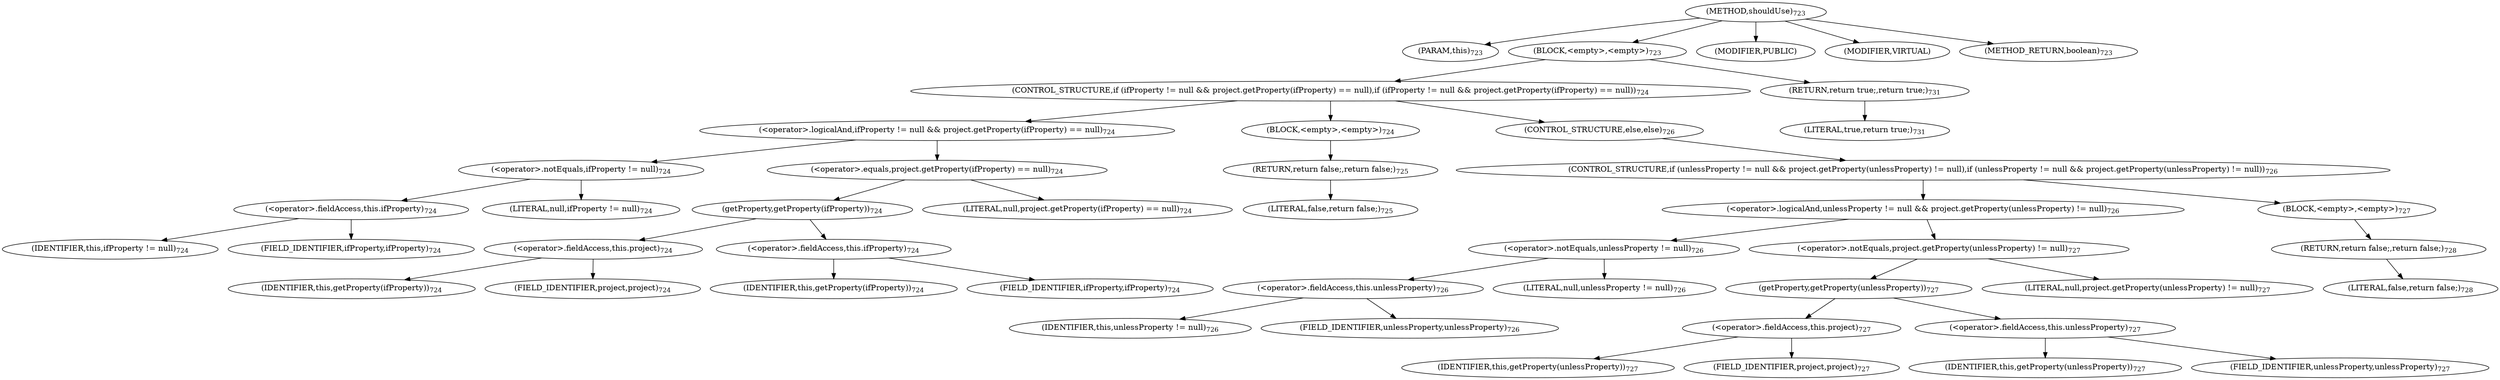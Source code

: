 digraph "shouldUse" {  
"1486" [label = <(METHOD,shouldUse)<SUB>723</SUB>> ]
"1487" [label = <(PARAM,this)<SUB>723</SUB>> ]
"1488" [label = <(BLOCK,&lt;empty&gt;,&lt;empty&gt;)<SUB>723</SUB>> ]
"1489" [label = <(CONTROL_STRUCTURE,if (ifProperty != null &amp;&amp; project.getProperty(ifProperty) == null),if (ifProperty != null &amp;&amp; project.getProperty(ifProperty) == null))<SUB>724</SUB>> ]
"1490" [label = <(&lt;operator&gt;.logicalAnd,ifProperty != null &amp;&amp; project.getProperty(ifProperty) == null)<SUB>724</SUB>> ]
"1491" [label = <(&lt;operator&gt;.notEquals,ifProperty != null)<SUB>724</SUB>> ]
"1492" [label = <(&lt;operator&gt;.fieldAccess,this.ifProperty)<SUB>724</SUB>> ]
"1493" [label = <(IDENTIFIER,this,ifProperty != null)<SUB>724</SUB>> ]
"1494" [label = <(FIELD_IDENTIFIER,ifProperty,ifProperty)<SUB>724</SUB>> ]
"1495" [label = <(LITERAL,null,ifProperty != null)<SUB>724</SUB>> ]
"1496" [label = <(&lt;operator&gt;.equals,project.getProperty(ifProperty) == null)<SUB>724</SUB>> ]
"1497" [label = <(getProperty,getProperty(ifProperty))<SUB>724</SUB>> ]
"1498" [label = <(&lt;operator&gt;.fieldAccess,this.project)<SUB>724</SUB>> ]
"1499" [label = <(IDENTIFIER,this,getProperty(ifProperty))<SUB>724</SUB>> ]
"1500" [label = <(FIELD_IDENTIFIER,project,project)<SUB>724</SUB>> ]
"1501" [label = <(&lt;operator&gt;.fieldAccess,this.ifProperty)<SUB>724</SUB>> ]
"1502" [label = <(IDENTIFIER,this,getProperty(ifProperty))<SUB>724</SUB>> ]
"1503" [label = <(FIELD_IDENTIFIER,ifProperty,ifProperty)<SUB>724</SUB>> ]
"1504" [label = <(LITERAL,null,project.getProperty(ifProperty) == null)<SUB>724</SUB>> ]
"1505" [label = <(BLOCK,&lt;empty&gt;,&lt;empty&gt;)<SUB>724</SUB>> ]
"1506" [label = <(RETURN,return false;,return false;)<SUB>725</SUB>> ]
"1507" [label = <(LITERAL,false,return false;)<SUB>725</SUB>> ]
"1508" [label = <(CONTROL_STRUCTURE,else,else)<SUB>726</SUB>> ]
"1509" [label = <(CONTROL_STRUCTURE,if (unlessProperty != null &amp;&amp; project.getProperty(unlessProperty) != null),if (unlessProperty != null &amp;&amp; project.getProperty(unlessProperty) != null))<SUB>726</SUB>> ]
"1510" [label = <(&lt;operator&gt;.logicalAnd,unlessProperty != null &amp;&amp; project.getProperty(unlessProperty) != null)<SUB>726</SUB>> ]
"1511" [label = <(&lt;operator&gt;.notEquals,unlessProperty != null)<SUB>726</SUB>> ]
"1512" [label = <(&lt;operator&gt;.fieldAccess,this.unlessProperty)<SUB>726</SUB>> ]
"1513" [label = <(IDENTIFIER,this,unlessProperty != null)<SUB>726</SUB>> ]
"1514" [label = <(FIELD_IDENTIFIER,unlessProperty,unlessProperty)<SUB>726</SUB>> ]
"1515" [label = <(LITERAL,null,unlessProperty != null)<SUB>726</SUB>> ]
"1516" [label = <(&lt;operator&gt;.notEquals,project.getProperty(unlessProperty) != null)<SUB>727</SUB>> ]
"1517" [label = <(getProperty,getProperty(unlessProperty))<SUB>727</SUB>> ]
"1518" [label = <(&lt;operator&gt;.fieldAccess,this.project)<SUB>727</SUB>> ]
"1519" [label = <(IDENTIFIER,this,getProperty(unlessProperty))<SUB>727</SUB>> ]
"1520" [label = <(FIELD_IDENTIFIER,project,project)<SUB>727</SUB>> ]
"1521" [label = <(&lt;operator&gt;.fieldAccess,this.unlessProperty)<SUB>727</SUB>> ]
"1522" [label = <(IDENTIFIER,this,getProperty(unlessProperty))<SUB>727</SUB>> ]
"1523" [label = <(FIELD_IDENTIFIER,unlessProperty,unlessProperty)<SUB>727</SUB>> ]
"1524" [label = <(LITERAL,null,project.getProperty(unlessProperty) != null)<SUB>727</SUB>> ]
"1525" [label = <(BLOCK,&lt;empty&gt;,&lt;empty&gt;)<SUB>727</SUB>> ]
"1526" [label = <(RETURN,return false;,return false;)<SUB>728</SUB>> ]
"1527" [label = <(LITERAL,false,return false;)<SUB>728</SUB>> ]
"1528" [label = <(RETURN,return true;,return true;)<SUB>731</SUB>> ]
"1529" [label = <(LITERAL,true,return true;)<SUB>731</SUB>> ]
"1530" [label = <(MODIFIER,PUBLIC)> ]
"1531" [label = <(MODIFIER,VIRTUAL)> ]
"1532" [label = <(METHOD_RETURN,boolean)<SUB>723</SUB>> ]
  "1486" -> "1487" 
  "1486" -> "1488" 
  "1486" -> "1530" 
  "1486" -> "1531" 
  "1486" -> "1532" 
  "1488" -> "1489" 
  "1488" -> "1528" 
  "1489" -> "1490" 
  "1489" -> "1505" 
  "1489" -> "1508" 
  "1490" -> "1491" 
  "1490" -> "1496" 
  "1491" -> "1492" 
  "1491" -> "1495" 
  "1492" -> "1493" 
  "1492" -> "1494" 
  "1496" -> "1497" 
  "1496" -> "1504" 
  "1497" -> "1498" 
  "1497" -> "1501" 
  "1498" -> "1499" 
  "1498" -> "1500" 
  "1501" -> "1502" 
  "1501" -> "1503" 
  "1505" -> "1506" 
  "1506" -> "1507" 
  "1508" -> "1509" 
  "1509" -> "1510" 
  "1509" -> "1525" 
  "1510" -> "1511" 
  "1510" -> "1516" 
  "1511" -> "1512" 
  "1511" -> "1515" 
  "1512" -> "1513" 
  "1512" -> "1514" 
  "1516" -> "1517" 
  "1516" -> "1524" 
  "1517" -> "1518" 
  "1517" -> "1521" 
  "1518" -> "1519" 
  "1518" -> "1520" 
  "1521" -> "1522" 
  "1521" -> "1523" 
  "1525" -> "1526" 
  "1526" -> "1527" 
  "1528" -> "1529" 
}
